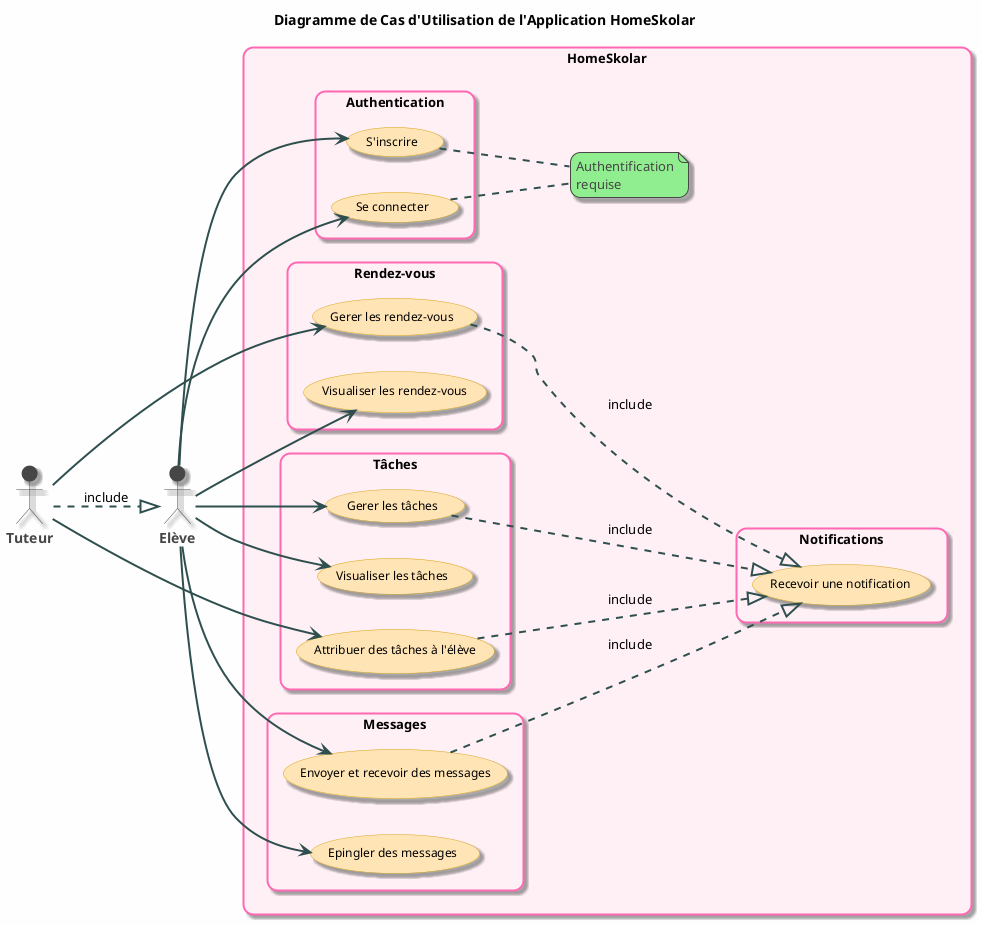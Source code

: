 @startuml

' ========== CONFIGURATION DU STYLE ==========
!theme toy
left to right direction
' Configuration générale
skinparam backgroundColor #FEFEFE
skinparam roundCorner 20
skinparam shadowing true
skinparam handwritten false

' Style des acteurs
skinparam actor {
    FontName Arial
    FontSize 14
    FontStyle bold
}

' Style des cas d'utilisation
skinparam usecase {
    BackgroundColor #FFE4B5
    BorderColor #DAA520
    FontSize 12
    FontStyle plain
    ArrowColor #2F4F4F
    ArrowThickness 2
}

' Style des rectangles
skinparam rectangle {
    BackgroundColor #FFF0F5
    BorderColor #FF69B4
    FontSize 13
    FontStyle bold
    BorderThickness 2
}

' Style des flèches
skinparam arrow {
    Thickness 2
}

title Diagramme de Cas d'Utilisation de l'Application HomeSkolar

' ========== DÉFINITION DES ACTEURS ==========
actor "Elève"
actor "Tuteur"

' ========== DÉFINITION DES CAS D'UTILISATION ==========

rectangle "HomeSkolar" {

    rectangle "Authentication" {
        usecase "S'inscrire" as SignIn
        usecase "Se connecter" as LogIn
    }

    rectangle "Rendez-vous" {
        usecase "Gerer les rendez-vous" as Gestion
        usecase "Visualiser les rendez-vous" as Acceder
    }

    rectangle "Tâches" {
        usecase "Gerer les tâches" as GestionTask
        usecase "Visualiser les tâches" as VisionTask
        usecase "Attribuer des tâches à l'élève" as ST
    }

    rectangle "Messages" {
        usecase "Envoyer et recevoir des messages" as SIR
        usecase "Epingler des messages" as Plan
    }

    rectangle "Notifications" {
        usecase "Recevoir une notification" as Notif
    }

    ' Notes explicatives
    note "Authentification\nrequise" as N1
    SignIn .. N1
    LogIn .. N1

}

' ========== RELATIONS ==========
' Relations entre acteurs
Tuteur .-|> Elève : include

' Relations E
Elève --> SignIn
Elève --> LogIn
Elève --> Acceder
Elève --> GestionTask
Elève --> VisionTask
Elève --> SIR
Elève --> Plan

' Relations T
Tuteur --> Gestion
Tuteur --> ST

' Relations vers Notifications
ST ..-|> Notif : include
GestionTask ..-|> Notif : include
Gestion ..-|> Notif : include
SIR ..-|> Notif : include

@enduml